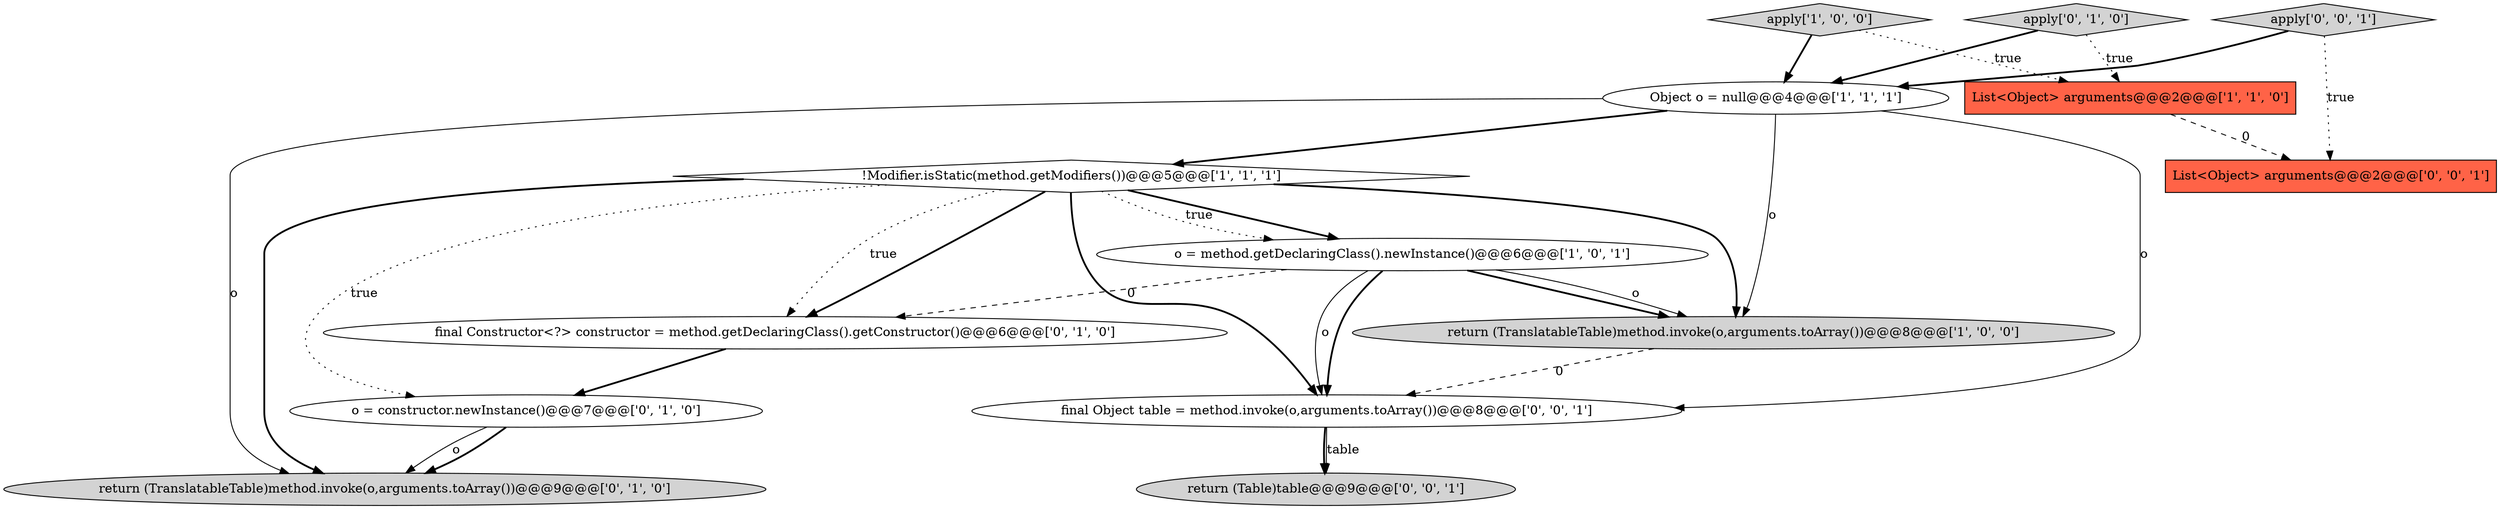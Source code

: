 digraph {
5 [style = filled, label = "apply['1', '0', '0']", fillcolor = lightgray, shape = diamond image = "AAA0AAABBB1BBB"];
11 [style = filled, label = "final Object table = method.invoke(o,arguments.toArray())@@@8@@@['0', '0', '1']", fillcolor = white, shape = ellipse image = "AAA0AAABBB3BBB"];
9 [style = filled, label = "final Constructor<?> constructor = method.getDeclaringClass().getConstructor()@@@6@@@['0', '1', '0']", fillcolor = white, shape = ellipse image = "AAA1AAABBB2BBB"];
4 [style = filled, label = "o = method.getDeclaringClass().newInstance()@@@6@@@['1', '0', '1']", fillcolor = white, shape = ellipse image = "AAA0AAABBB1BBB"];
6 [style = filled, label = "o = constructor.newInstance()@@@7@@@['0', '1', '0']", fillcolor = white, shape = ellipse image = "AAA1AAABBB2BBB"];
1 [style = filled, label = "!Modifier.isStatic(method.getModifiers())@@@5@@@['1', '1', '1']", fillcolor = white, shape = diamond image = "AAA0AAABBB1BBB"];
12 [style = filled, label = "return (Table)table@@@9@@@['0', '0', '1']", fillcolor = lightgray, shape = ellipse image = "AAA0AAABBB3BBB"];
2 [style = filled, label = "List<Object> arguments@@@2@@@['1', '1', '0']", fillcolor = tomato, shape = box image = "AAA0AAABBB1BBB"];
3 [style = filled, label = "return (TranslatableTable)method.invoke(o,arguments.toArray())@@@8@@@['1', '0', '0']", fillcolor = lightgray, shape = ellipse image = "AAA0AAABBB1BBB"];
0 [style = filled, label = "Object o = null@@@4@@@['1', '1', '1']", fillcolor = white, shape = ellipse image = "AAA0AAABBB1BBB"];
8 [style = filled, label = "return (TranslatableTable)method.invoke(o,arguments.toArray())@@@9@@@['0', '1', '0']", fillcolor = lightgray, shape = ellipse image = "AAA0AAABBB2BBB"];
7 [style = filled, label = "apply['0', '1', '0']", fillcolor = lightgray, shape = diamond image = "AAA0AAABBB2BBB"];
13 [style = filled, label = "apply['0', '0', '1']", fillcolor = lightgray, shape = diamond image = "AAA0AAABBB3BBB"];
10 [style = filled, label = "List<Object> arguments@@@2@@@['0', '0', '1']", fillcolor = tomato, shape = box image = "AAA0AAABBB3BBB"];
7->2 [style = dotted, label="true"];
11->12 [style = solid, label="table"];
1->9 [style = bold, label=""];
11->12 [style = bold, label=""];
1->9 [style = dotted, label="true"];
13->0 [style = bold, label=""];
6->8 [style = solid, label="o"];
4->9 [style = dashed, label="0"];
4->11 [style = bold, label=""];
1->8 [style = bold, label=""];
2->10 [style = dashed, label="0"];
0->11 [style = solid, label="o"];
13->10 [style = dotted, label="true"];
3->11 [style = dashed, label="0"];
4->11 [style = solid, label="o"];
1->6 [style = dotted, label="true"];
6->8 [style = bold, label=""];
0->1 [style = bold, label=""];
1->11 [style = bold, label=""];
9->6 [style = bold, label=""];
5->0 [style = bold, label=""];
1->3 [style = bold, label=""];
7->0 [style = bold, label=""];
0->3 [style = solid, label="o"];
1->4 [style = bold, label=""];
0->8 [style = solid, label="o"];
4->3 [style = bold, label=""];
1->4 [style = dotted, label="true"];
5->2 [style = dotted, label="true"];
4->3 [style = solid, label="o"];
}
